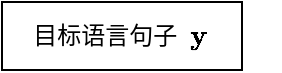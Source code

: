 <mxfile version="14.2.9" type="github">
  <diagram id="rK3JdOKgJToeYwjNvOsh" name="Page-1">
    <mxGraphModel dx="1426" dy="794" grid="0" gridSize="10" guides="1" tooltips="1" connect="1" arrows="1" fold="1" page="1" pageScale="1" pageWidth="827" pageHeight="1169" math="1" shadow="0">
      <root>
        <mxCell id="0" />
        <mxCell id="1" parent="0" />
        <mxCell id="tLxk8WB9IfVRxmKsMl4F-1" value="目标语言句子&amp;nbsp; &amp;nbsp; &amp;nbsp;" style="rounded=0;whiteSpace=wrap;html=1;gradientColor=#ffffff;" vertex="1" parent="1">
          <mxGeometry x="352" y="402" width="120" height="34" as="geometry" />
        </mxCell>
        <mxCell id="tLxk8WB9IfVRxmKsMl4F-2" value="$$\mathbf{y}$$" style="text;html=1;strokeColor=none;fillColor=none;align=center;verticalAlign=middle;whiteSpace=wrap;rounded=0;" vertex="1" parent="1">
          <mxGeometry x="433" y="403.5" width="35" height="31" as="geometry" />
        </mxCell>
      </root>
    </mxGraphModel>
  </diagram>
</mxfile>

